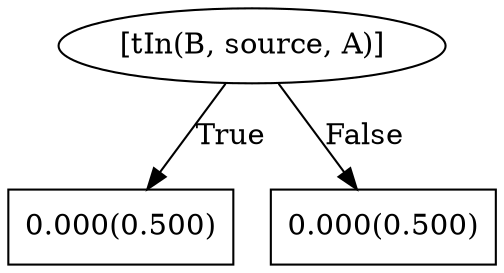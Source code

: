 digraph G{ 
1[label = "[tIn(B, source, A)]"];
1 -> 2[label="True"];
1 -> 3[label="False"];
2[shape = box,label = "0.000(0.500)"];
3[shape = box,label = "0.000(0.500)"];
}
